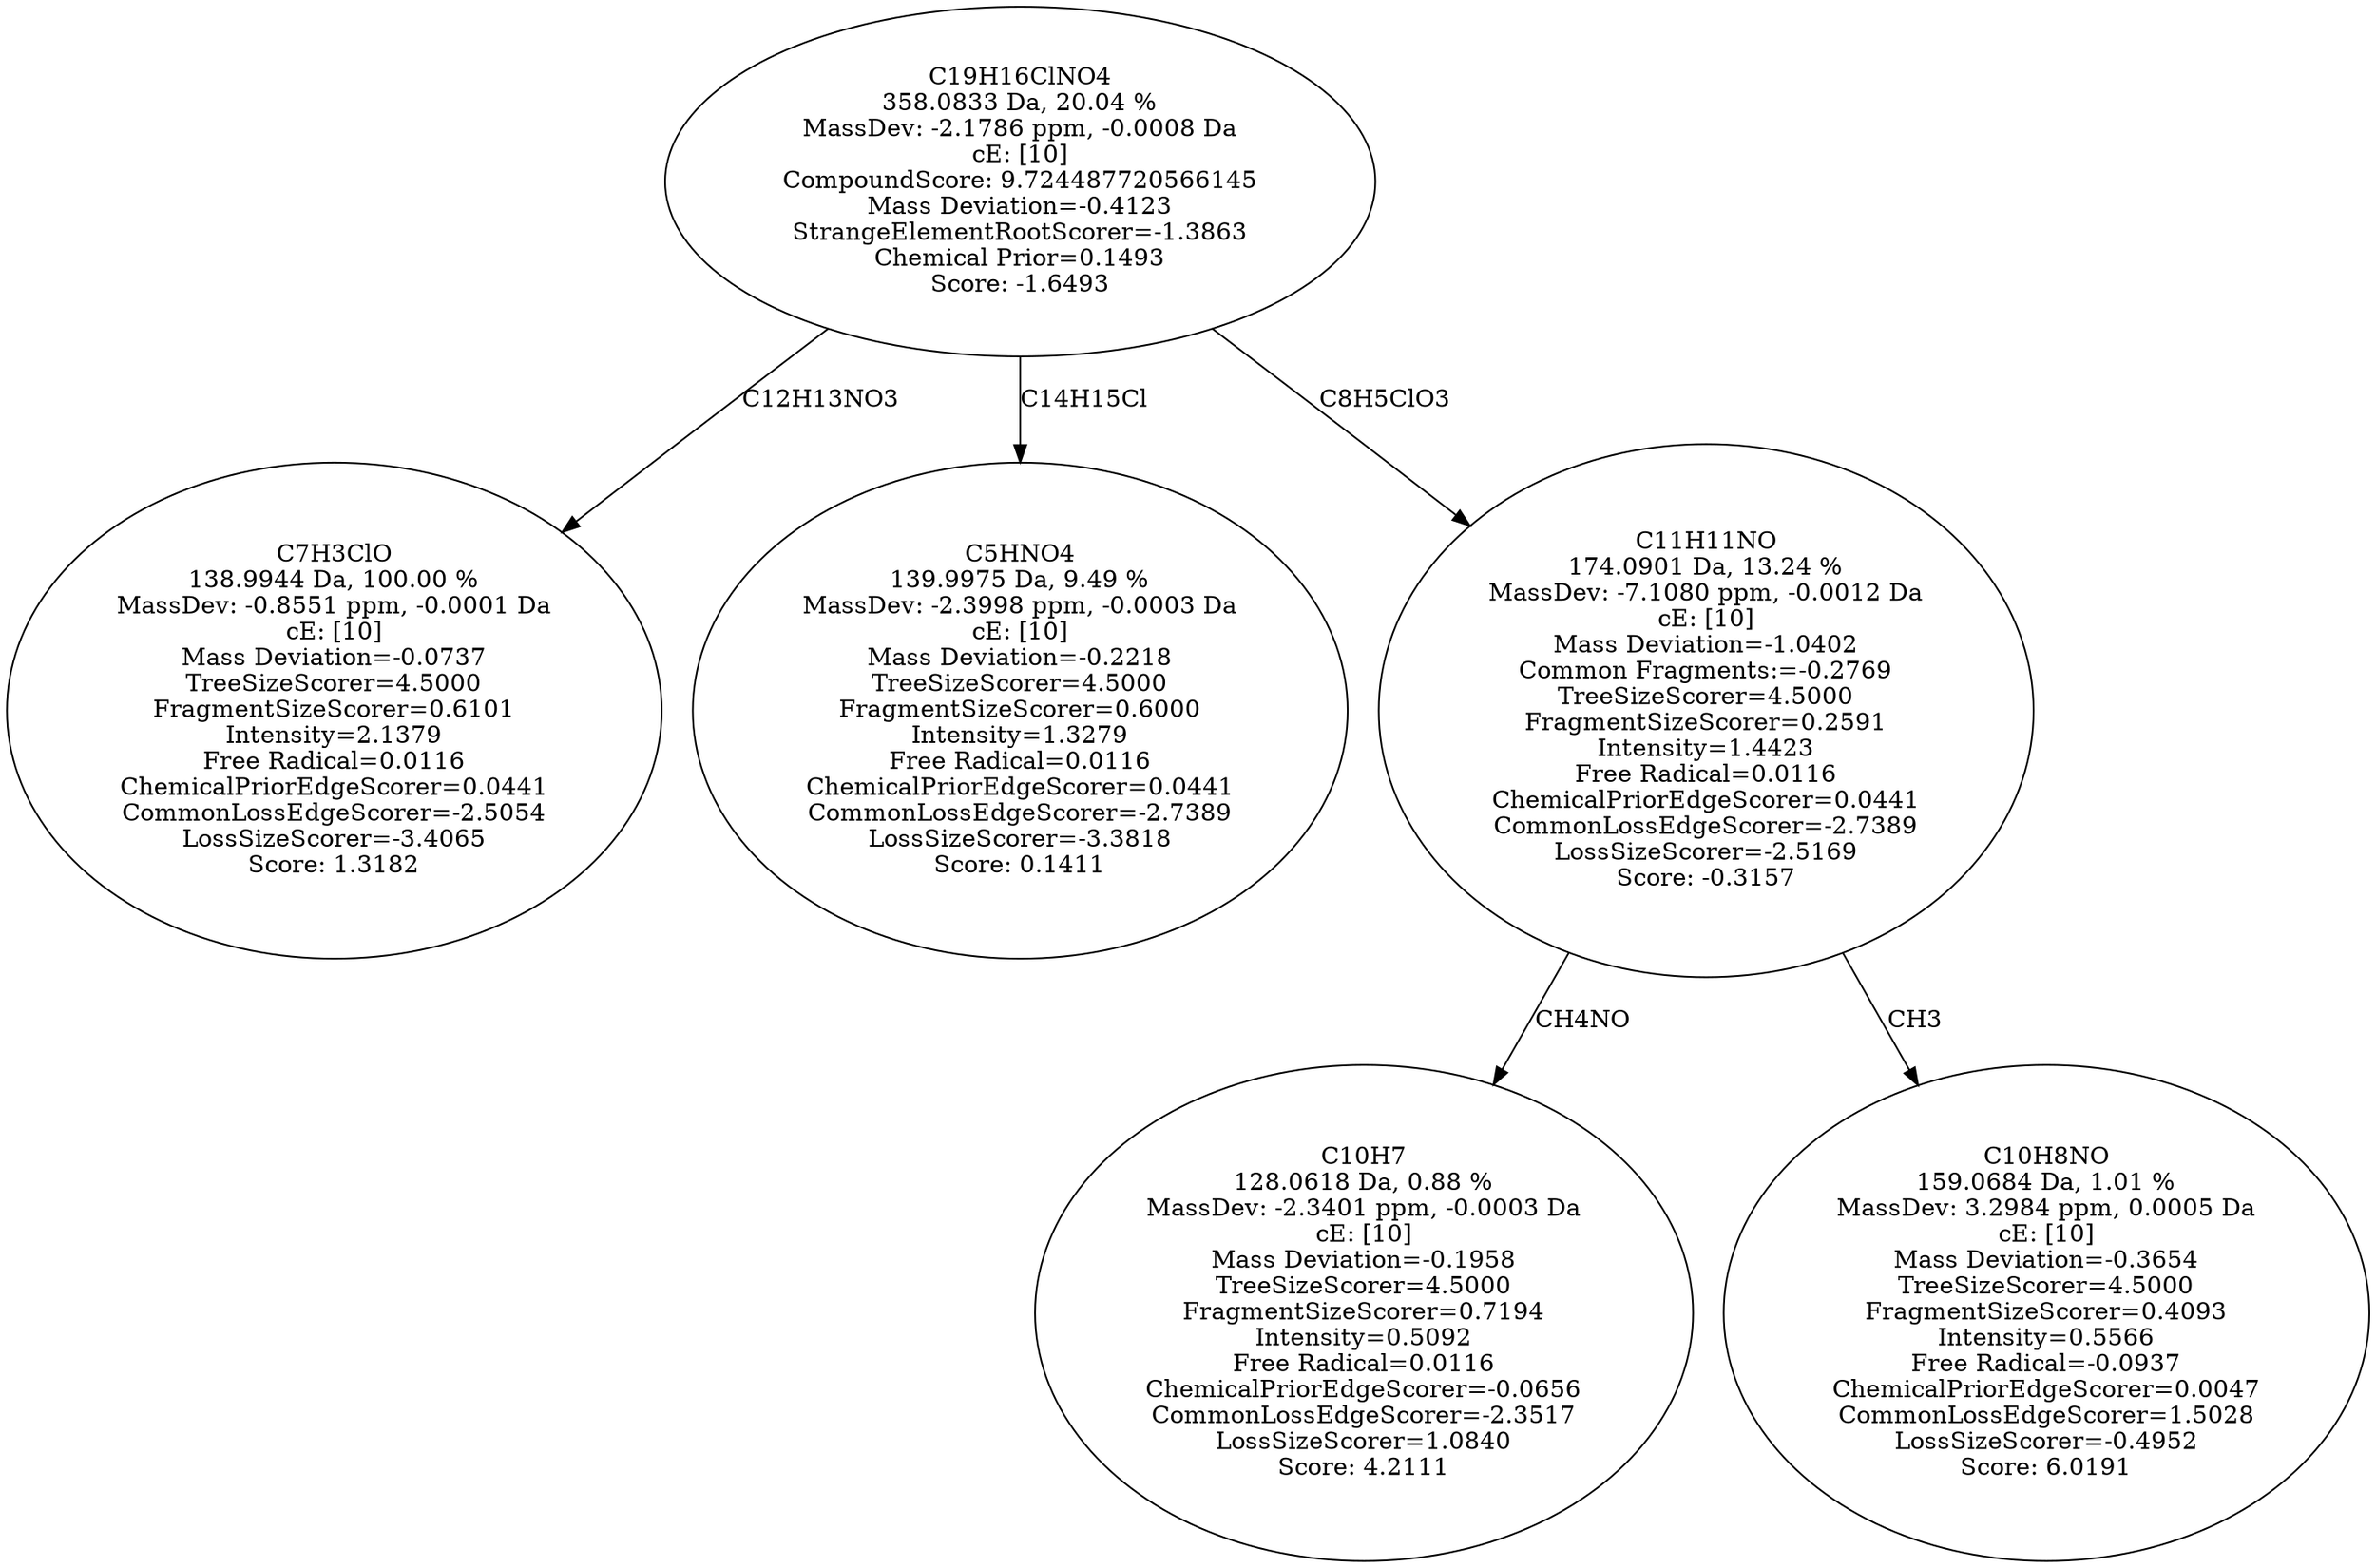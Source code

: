 strict digraph {
v1 [label="C7H3ClO\n138.9944 Da, 100.00 %\nMassDev: -0.8551 ppm, -0.0001 Da\ncE: [10]\nMass Deviation=-0.0737\nTreeSizeScorer=4.5000\nFragmentSizeScorer=0.6101\nIntensity=2.1379\nFree Radical=0.0116\nChemicalPriorEdgeScorer=0.0441\nCommonLossEdgeScorer=-2.5054\nLossSizeScorer=-3.4065\nScore: 1.3182"];
v2 [label="C5HNO4\n139.9975 Da, 9.49 %\nMassDev: -2.3998 ppm, -0.0003 Da\ncE: [10]\nMass Deviation=-0.2218\nTreeSizeScorer=4.5000\nFragmentSizeScorer=0.6000\nIntensity=1.3279\nFree Radical=0.0116\nChemicalPriorEdgeScorer=0.0441\nCommonLossEdgeScorer=-2.7389\nLossSizeScorer=-3.3818\nScore: 0.1411"];
v3 [label="C10H7\n128.0618 Da, 0.88 %\nMassDev: -2.3401 ppm, -0.0003 Da\ncE: [10]\nMass Deviation=-0.1958\nTreeSizeScorer=4.5000\nFragmentSizeScorer=0.7194\nIntensity=0.5092\nFree Radical=0.0116\nChemicalPriorEdgeScorer=-0.0656\nCommonLossEdgeScorer=-2.3517\nLossSizeScorer=1.0840\nScore: 4.2111"];
v4 [label="C10H8NO\n159.0684 Da, 1.01 %\nMassDev: 3.2984 ppm, 0.0005 Da\ncE: [10]\nMass Deviation=-0.3654\nTreeSizeScorer=4.5000\nFragmentSizeScorer=0.4093\nIntensity=0.5566\nFree Radical=-0.0937\nChemicalPriorEdgeScorer=0.0047\nCommonLossEdgeScorer=1.5028\nLossSizeScorer=-0.4952\nScore: 6.0191"];
v5 [label="C11H11NO\n174.0901 Da, 13.24 %\nMassDev: -7.1080 ppm, -0.0012 Da\ncE: [10]\nMass Deviation=-1.0402\nCommon Fragments:=-0.2769\nTreeSizeScorer=4.5000\nFragmentSizeScorer=0.2591\nIntensity=1.4423\nFree Radical=0.0116\nChemicalPriorEdgeScorer=0.0441\nCommonLossEdgeScorer=-2.7389\nLossSizeScorer=-2.5169\nScore: -0.3157"];
v6 [label="C19H16ClNO4\n358.0833 Da, 20.04 %\nMassDev: -2.1786 ppm, -0.0008 Da\ncE: [10]\nCompoundScore: 9.724487720566145\nMass Deviation=-0.4123\nStrangeElementRootScorer=-1.3863\nChemical Prior=0.1493\nScore: -1.6493"];
v6 -> v1 [label="C12H13NO3"];
v6 -> v2 [label="C14H15Cl"];
v5 -> v3 [label="CH4NO"];
v5 -> v4 [label="CH3"];
v6 -> v5 [label="C8H5ClO3"];
}